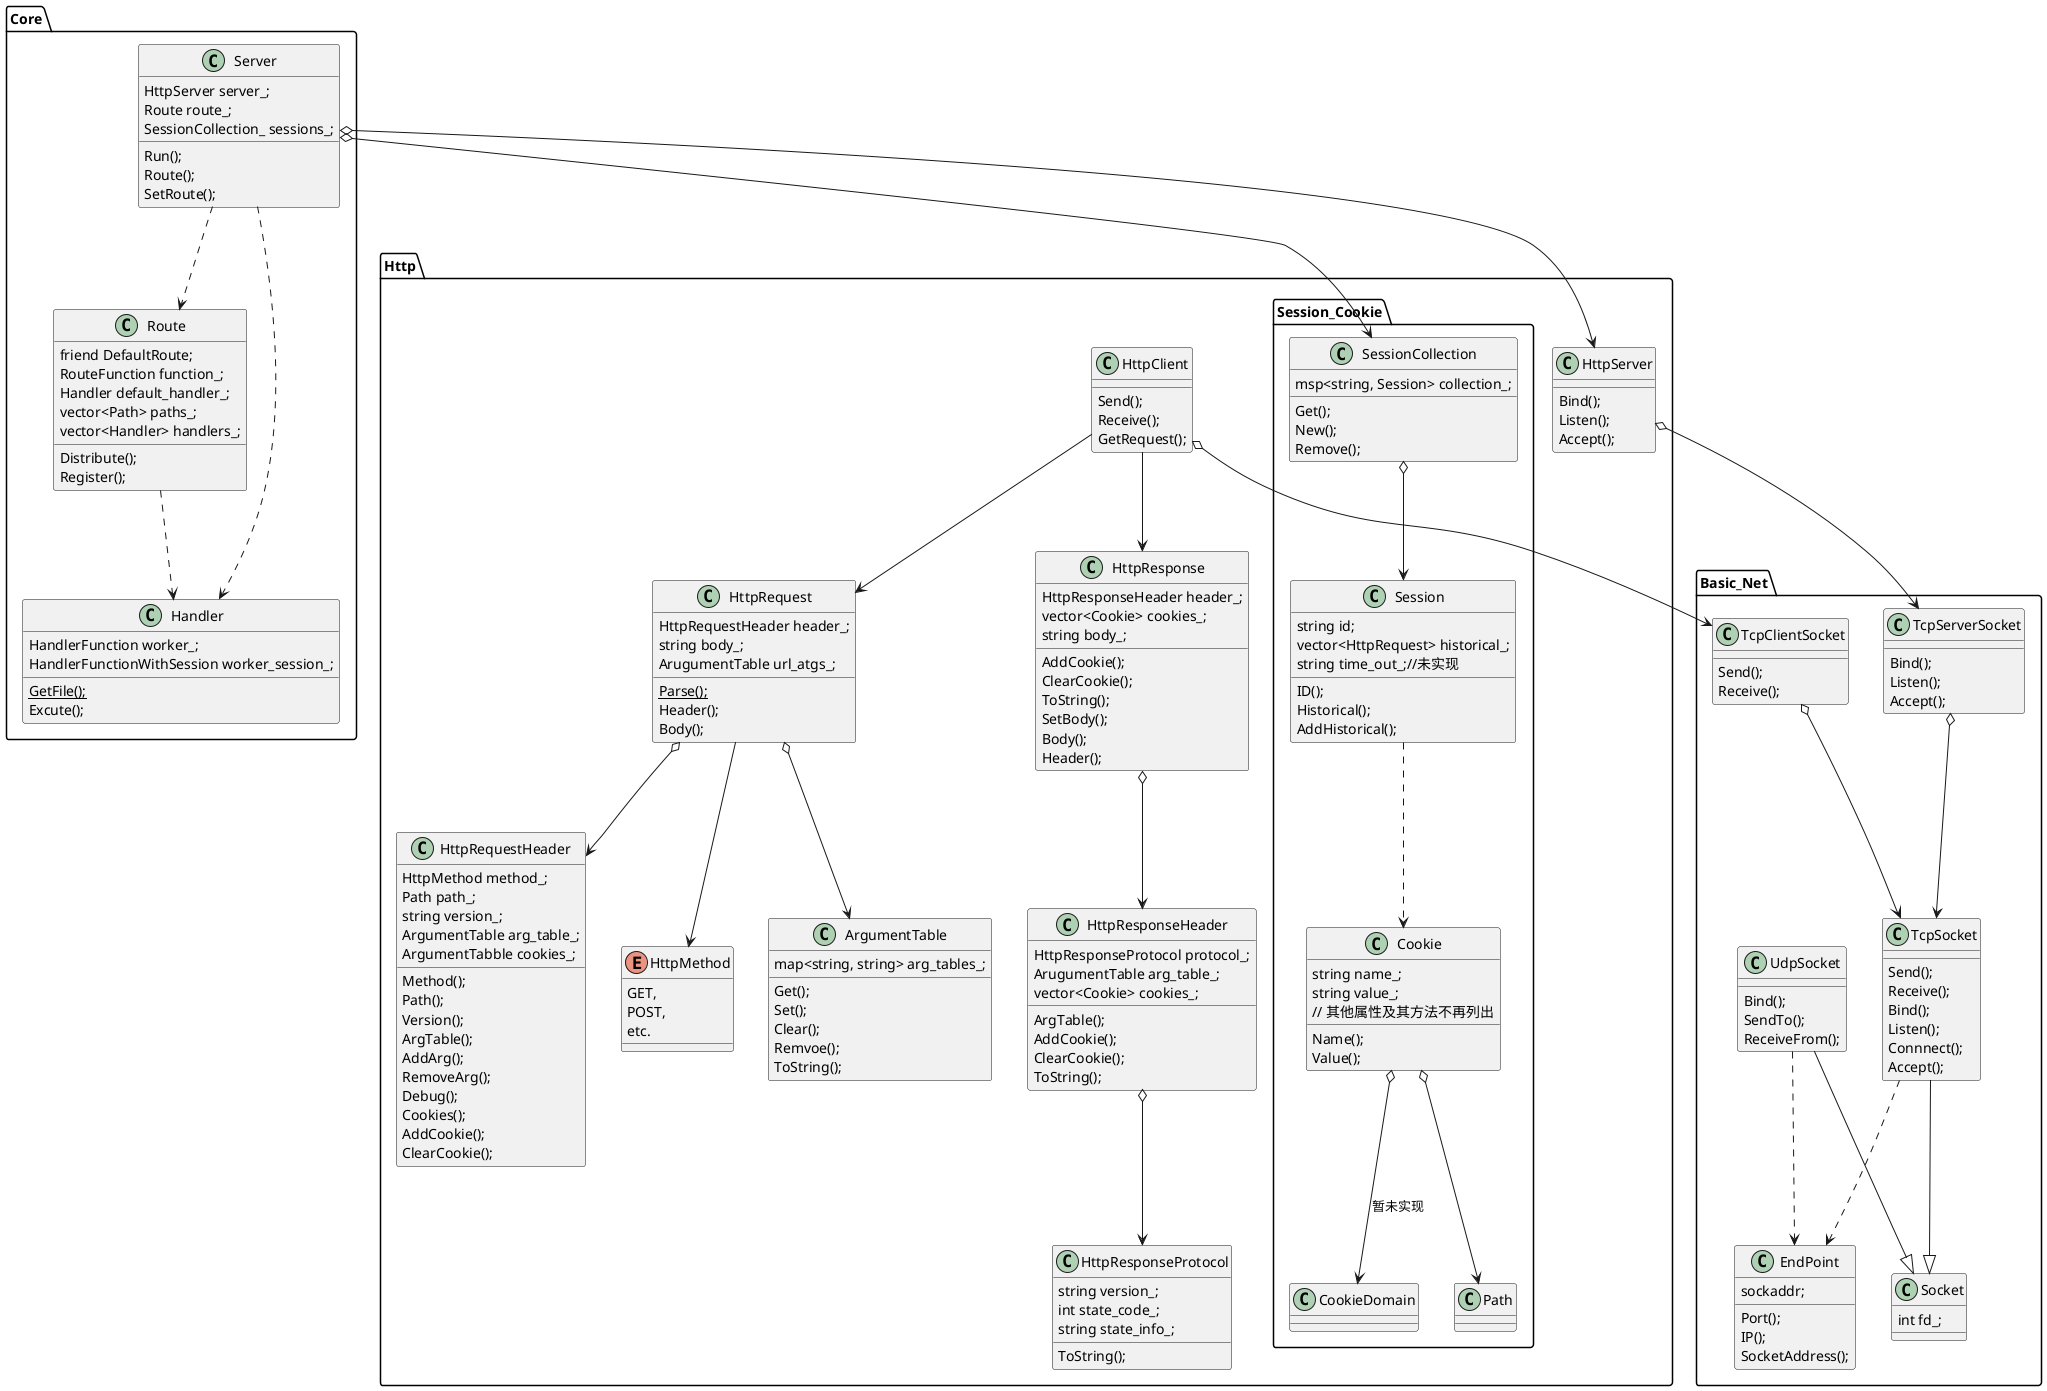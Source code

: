 @startuml "class"







package Http{
    package Session_Cookie{
        SessionCollection o--> Session
        Session ..> Cookie
        Cookie o--> Path
        Cookie o--> CookieDomain : 暂未实现

        class SessionCollection{
            Get();
            New();
            Remove();

            msp<string, Session> collection_;
        }

        class Session{
            ID();
            Historical();
            AddHistorical();

            string id;
            vector<HttpRequest> historical_;
            string time_out_;//未实现
        }

        class Cookie{
            Name();
            Value();

            string name_;
            string value_;
            // 其他属性及其方法不再列出
        }
    }

    HttpClient --> HttpRequest
    HttpClient --> HttpResponse

    HttpRequest o--> HttpRequestHeader
    HttpRequest --> HttpMethod
    HttpRequest o--> ArgumentTable

    HttpResponse o--> HttpResponseHeader
    HttpResponseHeader o--> HttpResponseProtocol
    

    class HttpServer{
        Bind();
        Listen();
        Accept();
    }
    Class HttpClient{
        Send();
        Receive();
        GetRequest();
    }
    class HttpRequest {
        {static} Parse();
        Header();
        Body();
        HttpRequestHeader header_;
        string body_;
        ArugumentTable url_atgs_;
    }

    class HttpResponse{
        AddCookie();
        ClearCookie();
        ToString();
        SetBody();
        Body();
        Header();
        HttpResponseHeader header_;
        vector<Cookie> cookies_;
        string body_;
    }

    class ArgumentTable{
        Get();
        Set();
        Clear();
        Remvoe();
        ToString();
        map<string, string> arg_tables_;
    }

    class HttpRequestHeader{
        Method();
        Path();
        Version();
        ArgTable();
        AddArg();
        RemoveArg();
        Debug();
        Cookies();
        AddCookie();
        ClearCookie();

        HttpMethod method_;
        Path path_;
        string version_;
        ArgumentTable arg_table_;
        ArgumentTabble cookies_;
    }

    class HttpResponseHeader{
        ArgTable();
        AddCookie();
        ClearCookie();
        ToString();
        HttpResponseProtocol protocol_;
        ArugumentTable arg_table_;
        vector<Cookie> cookies_;

    }
    class HttpResponseProtocol{
        ToString();
        string version_;
        int state_code_;
        string state_info_;
    }

    enum HttpMethod{
        GET,
        POST,
        etc.
    }
}



package Basic_Net{
    TcpSocket --|> Socket
    UdpSocket --|> Socket
    TcpClientSocket o--> TcpSocket
    TcpServerSocket o--> TcpSocket
    HttpClient o--> TcpClientSocket
    HttpServer o--> TcpServerSocket



    TcpSocket ..> EndPoint
    UdpSocket ..> EndPoint

    class Socket {
        int fd_;
    }
    class EndPoint{
        sockaddr;
        Port();
        IP();
        SocketAddress();
    }

    class TcpSocket {
        Send();
        Receive();
        Bind();
        Listen();
        Connnect();
        Accept();
    }

    class UdpSocket{
        Bind();
        SendTo();
        ReceiveFrom();
    }
    class TcpClientSocket{
        Send();
        Receive();
    }
    class TcpServerSocket{
        Bind();
        Listen();
        Accept();
    }
    

}



package Core{
    Server o--> HttpServer
    Server o--> SessionCollection
    Server ..> Route
    Server ..> Handler
    Route ..> Handler

    class Server{
        Run();
        Route();
        SetRoute();

        HttpServer server_;
        Route route_;
        SessionCollection_ sessions_;

    }

    class Route{
        Distribute();
        Register();

        friend DefaultRoute;
        RouteFunction function_;
        Handler default_handler_;
        vector<Path> paths_;
        vector<Handler> handlers_;

    }

    class Handler{
        {static}GetFile();
        Excute();

        HandlerFunction worker_;
        HandlerFunctionWithSession worker_session_;


    }
}








@enduml
